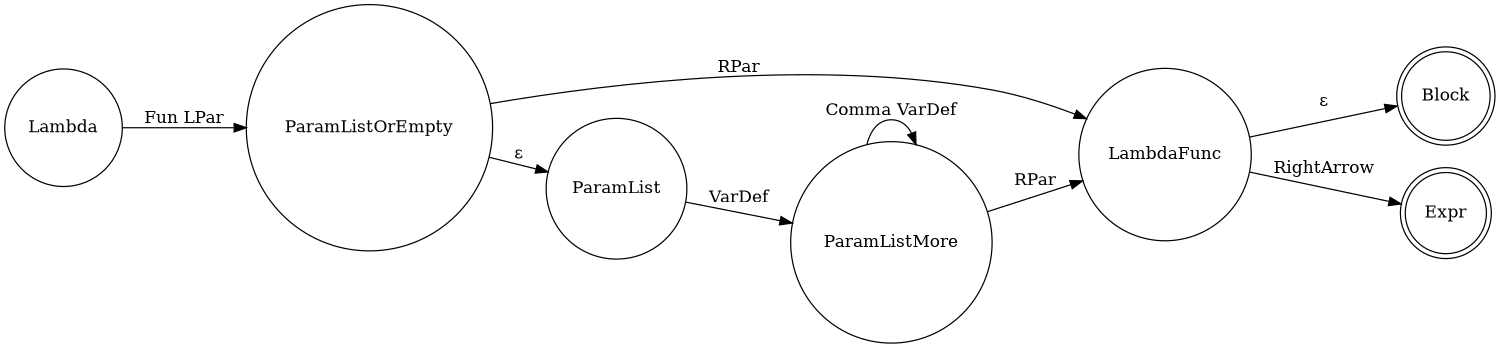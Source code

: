 digraph finite_state_machine {
	rankdir=LR;
	size="10,8"
	node [shape = doublecircle]; Block Expr;
	node [shape = circle];
	Lambda -> ParamListOrEmpty [ label = "Fun LPar" ];
	ParamListOrEmpty -> LambdaFunc [ label = "RPar" ];
	LambdaFunc -> Block [ label = "ε" ];
	LambdaFunc -> Expr [ label = "RightArrow" ];
    ParamListOrEmpty -> ParamList [ label = "ε" ];
    ParamList -> ParamListMore [ label = "VarDef" ];
    ParamListMore -> ParamListMore [ label = "Comma VarDef" ];
    ParamListMore -> LambdaFunc [ label = "RPar" ];
}